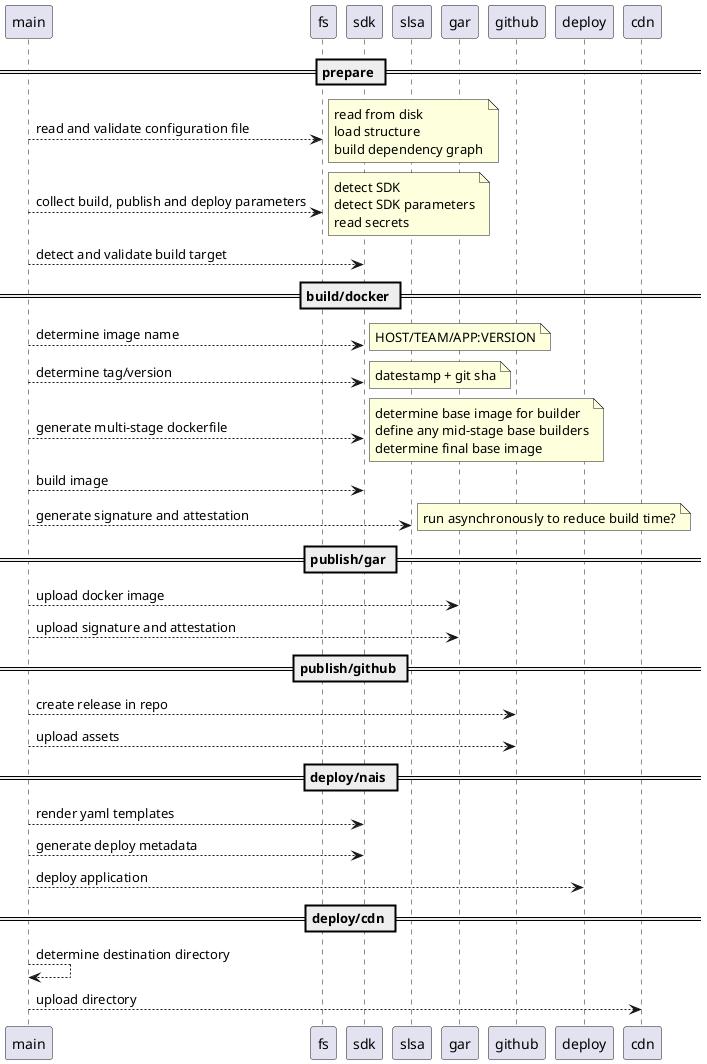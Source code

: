 @startuml

== prepare ==
main --> fs: read and validate configuration file
note right: read from disk\n\
load structure\n\
build dependency graph
main --> fs: collect build, publish and deploy parameters
note right: detect SDK\n\
detect SDK parameters\n\
read secrets
main --> sdk: detect and validate build target

== build/docker ==
main --> sdk: determine image name
note right: HOST/TEAM/APP:VERSION
main --> sdk: determine tag/version
note right: datestamp + git sha
main --> sdk: generate multi-stage dockerfile
note right: \
determine base image for builder\n\
define any mid-stage base builders\n\
determine final base image
main --> sdk: build image
main --> slsa: generate signature and attestation
note right: run asynchronously to reduce build time?

== publish/gar ==
main --> gar: upload docker image
main --> gar: upload signature and attestation

== publish/github ==
main --> github: create release in repo
main --> github: upload assets

== deploy/nais ==
main --> sdk: render yaml templates
main --> sdk: generate deploy metadata
main --> deploy: deploy application

== deploy/cdn ==
main --> main: determine destination directory
main --> cdn: upload directory

@enduml

